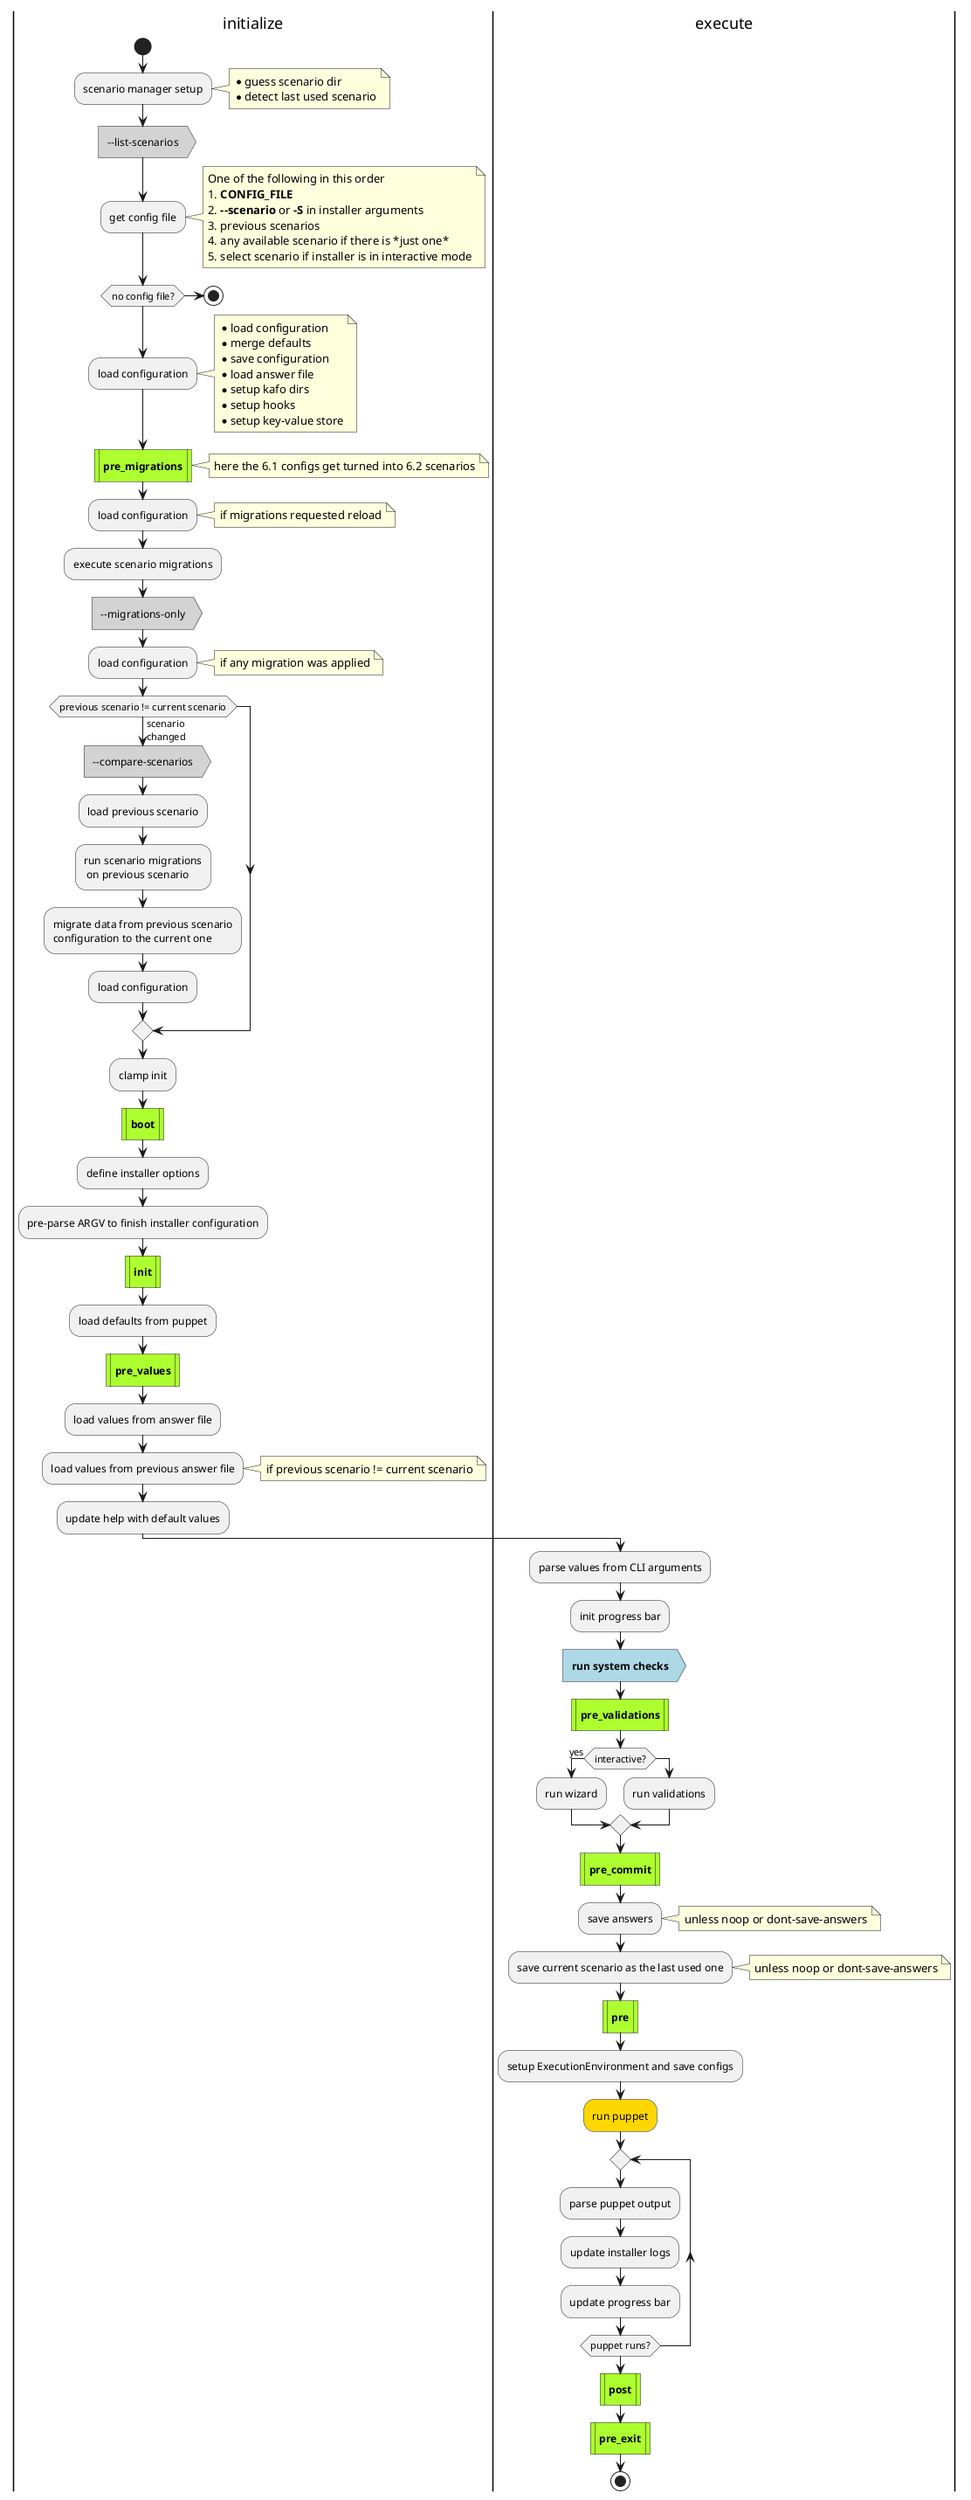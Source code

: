 /'Use PlantUML (http://plantuml.com/starting) to render this file to other formats like PNG, SVG, EPS'/
@startuml
  |initialize|
  start
  :scenario manager setup;
  note right
    * guess scenario dir
    * detect last used scenario
  end note
  #LightGrey:--list-scenarios>
  :get config file;
  note right
    One of the following in this order
    # **CONFIG_FILE**
    # **--scenario** or **-S** in installer arguments
    # previous scenarios
    # any available scenario if there is *just one*
    # select scenario if installer is in interactive mode
  end note

  if (no config file?)
    stop
  endif

  :load configuration;
  note right
    * load configuration
    * merge defaults
    * save configuration
    * load answer file
    * setup kafo dirs
    * setup hooks
    * setup key-value store
  end note

  #greenyellow:**pre_migrations**|
  note right: here the 6.1 configs get turned into 6.2 scenarios

  :load configuration;
  note right: if migrations requested reload

  :execute scenario migrations;

  #LightGrey:--migrations-only>
  :load configuration;
  note right: if any migration was applied

  if (previous scenario != current scenario) then (scenario\nchanged)
    #LightGrey:--compare-scenarios>
    :load previous scenario;
    :run scenario migrations
     on previous scenario;
    :migrate data from previous scenario
    configuration to the current one;
    :load configuration;
  endif

  :clamp init;

  #Greenyellow:**boot**|

  :define installer options;
  :pre-parse ARGV to finish installer configuration;

  #Greenyellow:**init**|

  :load defaults from puppet;
  #Greenyellow:**pre_values**|
  :load values from answer file;
  :load values from previous answer file;
  note right: if previous scenario != current scenario

  :update help with default values;
  |execute|
  :parse values from CLI arguments;

  :init progress bar;

  #LightBlue:**run system checks**>
  #Greenyellow:**pre_validations**|

  if (interactive?) then (yes)
    :run wizard;
  else
    :run validations;
  endif

  #Greenyellow:**pre_commit**|

  :save answers;
  note right: unless noop or dont-save-answers
  :save current scenario as the last used one;
  note right: unless noop or dont-save-answers

  #Greenyellow:**pre**|

  :setup ExecutionEnvironment and save configs;

  #Gold:run puppet;
  repeat
    :parse puppet output;
    :update installer logs;
    :update progress bar;
  repeat while (puppet runs?)

  #Greenyellow:**post**|

  #Greenyellow:**pre_exit**|

  stop
@enduml
